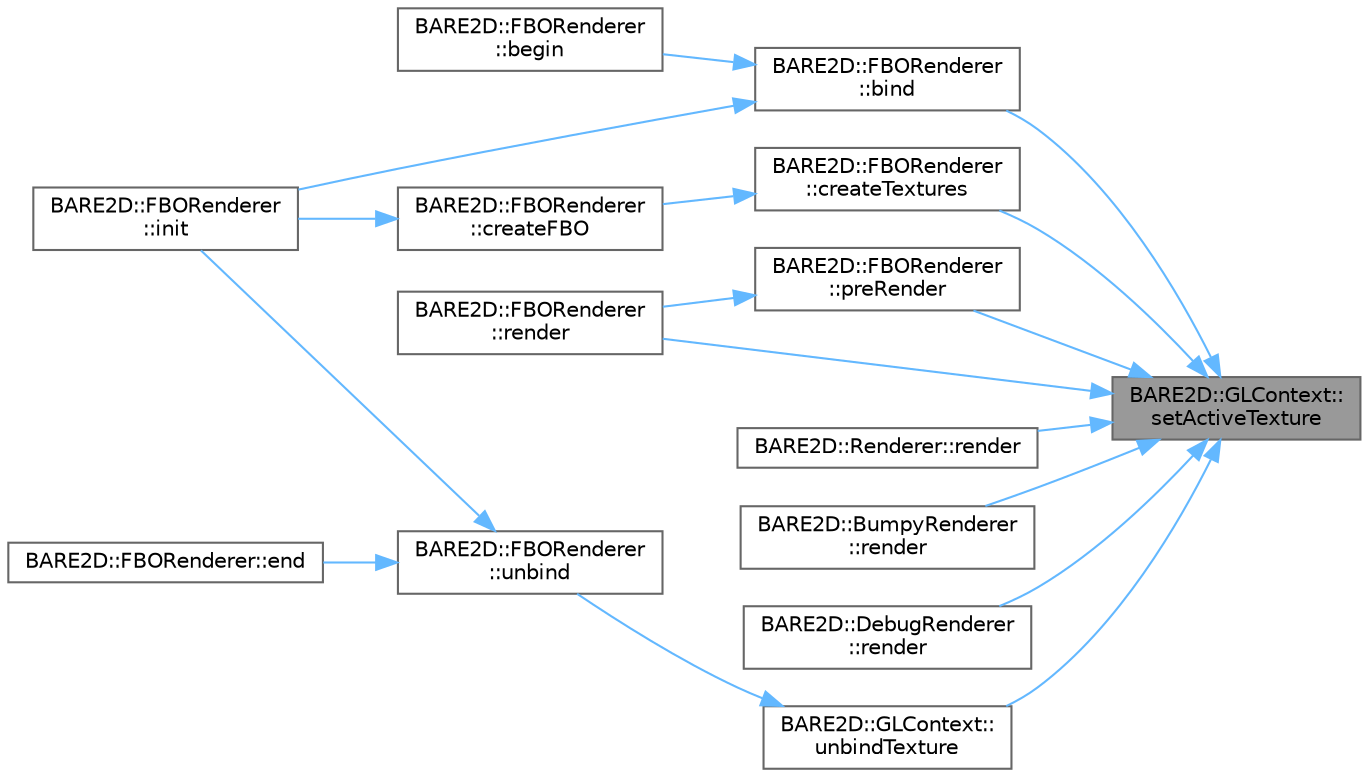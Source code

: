 digraph "BARE2D::GLContext::setActiveTexture"
{
 // INTERACTIVE_SVG=YES
 // LATEX_PDF_SIZE
  bgcolor="transparent";
  edge [fontname=Helvetica,fontsize=10,labelfontname=Helvetica,labelfontsize=10];
  node [fontname=Helvetica,fontsize=10,shape=box,height=0.2,width=0.4];
  rankdir="RL";
  Node1 [label="BARE2D::GLContext::\lsetActiveTexture",height=0.2,width=0.4,color="gray40", fillcolor="grey60", style="filled", fontcolor="black",tooltip="Sets the active texture \"slot\". This can be GL_TEXTURE0 to GL_TEXTURE8 (I think. Check the literature..."];
  Node1 -> Node2 [dir="back",color="steelblue1",style="solid"];
  Node2 [label="BARE2D::FBORenderer\l::bind",height=0.2,width=0.4,color="grey40", fillcolor="white", style="filled",URL="$class_b_a_r_e2_d_1_1_f_b_o_renderer.html#a5765d077d8aff3402f717863169a0176",tooltip="Binds the FBO and appropriate texture attachments."];
  Node2 -> Node3 [dir="back",color="steelblue1",style="solid"];
  Node3 [label="BARE2D::FBORenderer\l::begin",height=0.2,width=0.4,color="grey40", fillcolor="white", style="filled",URL="$class_b_a_r_e2_d_1_1_f_b_o_renderer.html#a5e94ee6c2c34dcdcbd65c9b05f3a465a",tooltip="Clears the necessary vectors, etc. to prepare for draw() calls, etc."];
  Node2 -> Node4 [dir="back",color="steelblue1",style="solid"];
  Node4 [label="BARE2D::FBORenderer\l::init",height=0.2,width=0.4,color="grey40", fillcolor="white", style="filled",URL="$class_b_a_r_e2_d_1_1_f_b_o_renderer.html#ac1902310c37a001b0f6d53b7d6066867",tooltip="Initializes all necessary bits of the renderer."];
  Node1 -> Node5 [dir="back",color="steelblue1",style="solid"];
  Node5 [label="BARE2D::FBORenderer\l::createTextures",height=0.2,width=0.4,color="grey40", fillcolor="white", style="filled",URL="$class_b_a_r_e2_d_1_1_f_b_o_renderer.html#aff19a68622b2fdf7033ffee1ab32a7c6",tooltip="Creates all of the OpenGL textures, and takes their handles into m_colourTextureID,..."];
  Node5 -> Node6 [dir="back",color="steelblue1",style="solid"];
  Node6 [label="BARE2D::FBORenderer\l::createFBO",height=0.2,width=0.4,color="grey40", fillcolor="white", style="filled",URL="$class_b_a_r_e2_d_1_1_f_b_o_renderer.html#af0312bfcb60be2285bb443a79ae9678f",tooltip="Creates the OpenGL FBO instance and holds its handle in m_fboID;."];
  Node6 -> Node4 [dir="back",color="steelblue1",style="solid"];
  Node1 -> Node7 [dir="back",color="steelblue1",style="solid"];
  Node7 [label="BARE2D::FBORenderer\l::preRender",height=0.2,width=0.4,color="grey40", fillcolor="white", style="filled",URL="$class_b_a_r_e2_d_1_1_f_b_o_renderer.html#a6a0113b8f8806828e460e41bd7697b6c",tooltip="Does stuff inside of the render function, within the shader's use."];
  Node7 -> Node8 [dir="back",color="steelblue1",style="solid"];
  Node8 [label="BARE2D::FBORenderer\l::render",height=0.2,width=0.4,color="grey40", fillcolor="white", style="filled",URL="$class_b_a_r_e2_d_1_1_f_b_o_renderer.html#aaccc7bddd25f99cca5b734d097383c6e",tooltip="Actually renders the contents to the screen!"];
  Node1 -> Node9 [dir="back",color="steelblue1",style="solid"];
  Node9 [label="BARE2D::Renderer::render",height=0.2,width=0.4,color="grey40", fillcolor="white", style="filled",URL="$class_b_a_r_e2_d_1_1_renderer.html#af6c7b543d54be3ce30224e21d5606be3",tooltip="Actually renders the contents to the screen!"];
  Node1 -> Node10 [dir="back",color="steelblue1",style="solid"];
  Node10 [label="BARE2D::BumpyRenderer\l::render",height=0.2,width=0.4,color="grey40", fillcolor="white", style="filled",URL="$class_b_a_r_e2_d_1_1_bumpy_renderer.html#adf8f29d89f859671a39cde7fb94cc7e7",tooltip="Actually renders the contents to the screen!"];
  Node1 -> Node11 [dir="back",color="steelblue1",style="solid"];
  Node11 [label="BARE2D::DebugRenderer\l::render",height=0.2,width=0.4,color="grey40", fillcolor="white", style="filled",URL="$class_b_a_r_e2_d_1_1_debug_renderer.html#a52b8a86d9eb1e621b49dcf17b88b4cd4",tooltip="Actually renders the contents to the screen!"];
  Node1 -> Node8 [dir="back",color="steelblue1",style="solid"];
  Node1 -> Node12 [dir="back",color="steelblue1",style="solid"];
  Node12 [label="BARE2D::GLContext::\lunbindTexture",height=0.2,width=0.4,color="grey40", fillcolor="white", style="filled",URL="$class_b_a_r_e2_d_1_1_g_l_context.html#a99f228aa049e960dace1970e09b24246",tooltip="Unbinds a texture."];
  Node12 -> Node13 [dir="back",color="steelblue1",style="solid"];
  Node13 [label="BARE2D::FBORenderer\l::unbind",height=0.2,width=0.4,color="grey40", fillcolor="white", style="filled",URL="$class_b_a_r_e2_d_1_1_f_b_o_renderer.html#a01768136e2e36b131a23d422ded3bd5b",tooltip="Unbinds the FBO + textures."];
  Node13 -> Node14 [dir="back",color="steelblue1",style="solid"];
  Node14 [label="BARE2D::FBORenderer::end",height=0.2,width=0.4,color="grey40", fillcolor="white", style="filled",URL="$class_b_a_r_e2_d_1_1_f_b_o_renderer.html#a4dde75642694aa34aa463bb298cb34cd",tooltip="Creates the renderbatches, does necessary stuff before render() call."];
  Node13 -> Node4 [dir="back",color="steelblue1",style="solid"];
}
